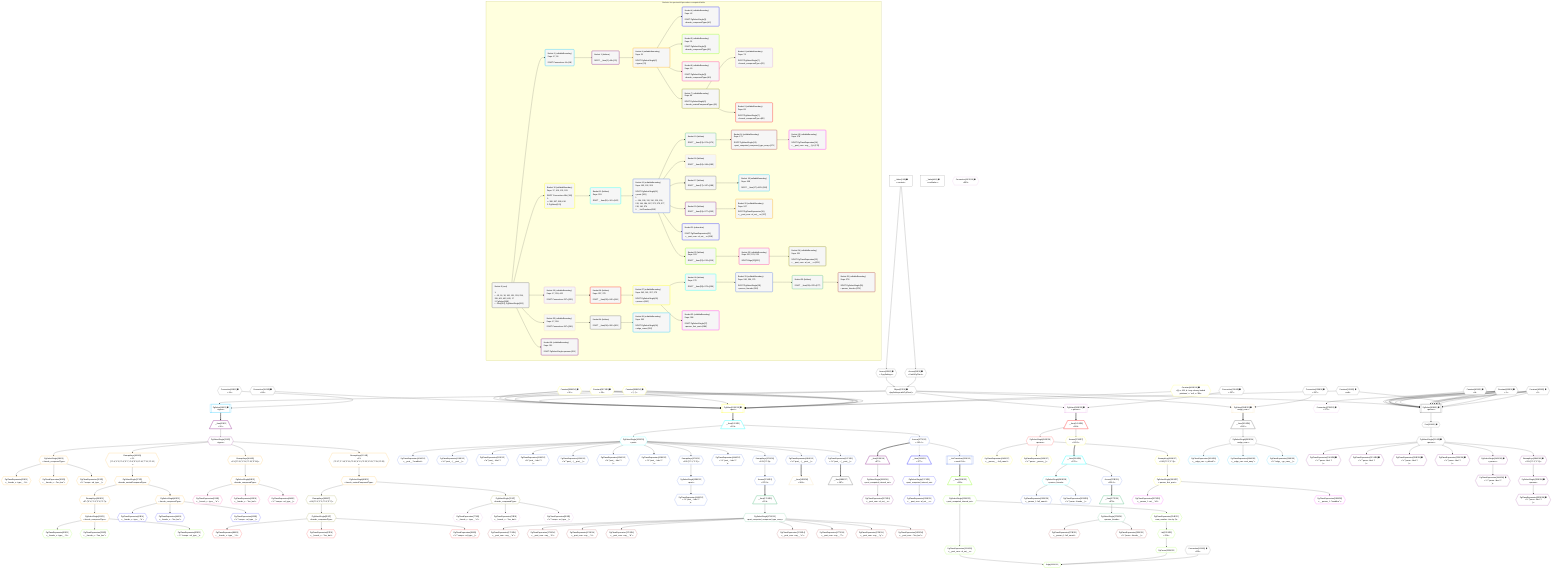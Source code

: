 %%{init: {'themeVariables': { 'fontSize': '12px'}}}%%
graph TD
    classDef path fill:#eee,stroke:#000,color:#000
    classDef plan fill:#fff,stroke-width:1px,color:#000
    classDef itemplan fill:#fff,stroke-width:2px,color:#000
    classDef unbatchedplan fill:#dff,stroke-width:1px,color:#000
    classDef sideeffectplan fill:#fcc,stroke-width:2px,color:#000
    classDef bucket fill:#f6f6f6,color:#000,stroke-width:2px,text-align:left


    %% plan dependencies
    PgSelect308[["PgSelect[308∈0] ➊<br />ᐸpersonᐳ"]]:::plan
    Object17{{"Object[17∈0] ➊<br />ᐸ{pgSettings,withPgClient}ᐳ"}}:::plan
    Constant402{{"Constant[402∈0] ➊<br />ᐸ1ᐳ"}}:::plan
    Constant405{{"Constant[405∈0] ➊<br />ᐸ7ᐳ"}}:::plan
    Constant401{{"Constant[401∈0] ➊<br />ᐸ8ᐳ"}}:::plan
    Constant131{{"Constant[131∈0] ➊<br />ᐸnullᐳ"}}:::plan
    Object17 & Constant402 & Constant402 & Constant405 & Constant402 & Constant401 & Constant405 & Constant402 & Constant405 & Constant402 & Constant405 & Constant402 & Constant131 & Constant405 & Constant402 & Constant405 --> PgSelect308
    Access15{{"Access[15∈0] ➊<br />ᐸ2.pgSettingsᐳ"}}:::plan
    Access16{{"Access[16∈0] ➊<br />ᐸ2.withPgClientᐳ"}}:::plan
    Access15 & Access16 --> Object17
    __Value2["__Value[2∈0] ➊<br />ᐸcontextᐳ"]:::plan
    __Value2 --> Access15
    __Value2 --> Access16
    First310{{"First[310∈0] ➊"}}:::plan
    PgSelect308 --> First310
    PgSelectSingle311{{"PgSelectSingle[311∈0] ➊<br />ᐸpersonᐳ"}}:::plan
    First310 --> PgSelectSingle311
    __Value4["__Value[4∈0] ➊<br />ᐸrootValueᐳ"]:::plan
    Connection18{{"Connection[18∈0] ➊<br />ᐸ14ᐳ"}}:::plan
    Connection100{{"Connection[100∈0] ➊<br />ᐸ98ᐳ"}}:::plan
    Connection203{{"Connection[203∈0] ➊<br />ᐸ201ᐳ"}}:::plan
    Connection239{{"Connection[239∈0] ➊<br />ᐸ237ᐳ"}}:::plan
    Connection299{{"Connection[299∈0] ➊<br />ᐸ297ᐳ"}}:::plan
    PgSelect19[["PgSelect[19∈1] ➊<br />ᐸtypesᐳ"]]:::plan
    Object17 & Connection18 --> PgSelect19
    __Item20[/"__Item[20∈2]<br />ᐸ19ᐳ"\]:::itemplan
    PgSelect19 ==> __Item20
    PgSelectSingle21{{"PgSelectSingle[21∈2]<br />ᐸtypesᐳ"}}:::plan
    __Item20 --> PgSelectSingle21
    PgSelectSingle28{{"PgSelectSingle[28∈3]<br />ᐸfrmcdc_compoundTypeᐳ"}}:::plan
    PgSelectSingle21 --> PgSelectSingle28
    PgClassExpression29{{"PgClassExpression[29∈3]<br />ᐸ__frmcdc_c...type__.”a”ᐳ"}}:::plan
    PgSelectSingle28 --> PgClassExpression29
    PgClassExpression30{{"PgClassExpression[30∈3]<br />ᐸ__frmcdc_c....”foo_bar”ᐳ"}}:::plan
    PgSelectSingle28 --> PgClassExpression30
    PgClassExpression32{{"PgClassExpression[32∈3]<br />ᐸ”c”.”compo...nd_type__)ᐳ"}}:::plan
    PgSelectSingle28 --> PgClassExpression32
    PgSelectSingle37{{"PgSelectSingle[37∈3]<br />ᐸfrmcdc_nestedCompoundTypeᐳ"}}:::plan
    RemapKeys362{{"RemapKeys[362∈3]<br />ᐸ21:{”0”:4,”1”:5,”2”:6,”3”:7,”4”:8,”5”:9,”6”:10,”7”:11,”8”:12}ᐳ"}}:::plan
    RemapKeys362 --> PgSelectSingle37
    PgSelectSingle42{{"PgSelectSingle[42∈3]<br />ᐸfrmcdc_compoundTypeᐳ"}}:::plan
    PgSelectSingle37 --> PgSelectSingle42
    PgSelectSingle51{{"PgSelectSingle[51∈3]<br />ᐸfrmcdc_compoundTypeᐳ"}}:::plan
    RemapKeys360{{"RemapKeys[360∈3]<br />ᐸ37:{”0”:4,”1”:5,”2”:6,”3”:7}ᐳ"}}:::plan
    RemapKeys360 --> PgSelectSingle51
    PgSelectSingle60{{"PgSelectSingle[60∈3]<br />ᐸfrmcdc_compoundTypeᐳ"}}:::plan
    RemapKeys364{{"RemapKeys[364∈3]<br />ᐸ21:{”0”:13,”1”:14,”2”:15,”3”:16}ᐳ"}}:::plan
    RemapKeys364 --> PgSelectSingle60
    PgSelectSingle69{{"PgSelectSingle[69∈3]<br />ᐸfrmcdc_nestedCompoundTypeᐳ"}}:::plan
    RemapKeys370{{"RemapKeys[370∈3]<br />ᐸ21:{”0”:17,”1”:18,”2”:19,”3”:20,”4”:21,”5”:22,”6”:23,”7”:24,”8”:25}ᐳ"}}:::plan
    RemapKeys370 --> PgSelectSingle69
    PgSelectSingle37 --> RemapKeys360
    PgSelectSingle21 --> RemapKeys362
    PgSelectSingle21 --> RemapKeys364
    PgSelectSingle21 --> RemapKeys370
    PgClassExpression43{{"PgClassExpression[43∈4]<br />ᐸ__frmcdc_c...type__.”a”ᐳ"}}:::plan
    PgSelectSingle42 --> PgClassExpression43
    PgClassExpression44{{"PgClassExpression[44∈4]<br />ᐸ__frmcdc_c....”foo_bar”ᐳ"}}:::plan
    PgSelectSingle42 --> PgClassExpression44
    PgClassExpression46{{"PgClassExpression[46∈4]<br />ᐸ”c”.”compo...nd_type__)ᐳ"}}:::plan
    PgSelectSingle42 --> PgClassExpression46
    PgClassExpression52{{"PgClassExpression[52∈5]<br />ᐸ__frmcdc_c...type__.”a”ᐳ"}}:::plan
    PgSelectSingle51 --> PgClassExpression52
    PgClassExpression53{{"PgClassExpression[53∈5]<br />ᐸ__frmcdc_c....”foo_bar”ᐳ"}}:::plan
    PgSelectSingle51 --> PgClassExpression53
    PgClassExpression55{{"PgClassExpression[55∈5]<br />ᐸ”c”.”compo...nd_type__)ᐳ"}}:::plan
    PgSelectSingle51 --> PgClassExpression55
    PgClassExpression61{{"PgClassExpression[61∈6]<br />ᐸ__frmcdc_c...type__.”a”ᐳ"}}:::plan
    PgSelectSingle60 --> PgClassExpression61
    PgClassExpression62{{"PgClassExpression[62∈6]<br />ᐸ__frmcdc_c....”foo_bar”ᐳ"}}:::plan
    PgSelectSingle60 --> PgClassExpression62
    PgClassExpression64{{"PgClassExpression[64∈6]<br />ᐸ”c”.”compo...nd_type__)ᐳ"}}:::plan
    PgSelectSingle60 --> PgClassExpression64
    PgSelectSingle76{{"PgSelectSingle[76∈7]<br />ᐸfrmcdc_compoundTypeᐳ"}}:::plan
    PgSelectSingle69 --> PgSelectSingle76
    PgSelectSingle85{{"PgSelectSingle[85∈7]<br />ᐸfrmcdc_compoundTypeᐳ"}}:::plan
    RemapKeys368{{"RemapKeys[368∈7]<br />ᐸ69:{”0”:4,”1”:5,”2”:6,”3”:7}ᐳ"}}:::plan
    RemapKeys368 --> PgSelectSingle85
    PgSelectSingle69 --> RemapKeys368
    PgClassExpression77{{"PgClassExpression[77∈8]<br />ᐸ__frmcdc_c...type__.”a”ᐳ"}}:::plan
    PgSelectSingle76 --> PgClassExpression77
    PgClassExpression78{{"PgClassExpression[78∈8]<br />ᐸ__frmcdc_c....”foo_bar”ᐳ"}}:::plan
    PgSelectSingle76 --> PgClassExpression78
    PgClassExpression80{{"PgClassExpression[80∈8]<br />ᐸ”c”.”compo...nd_type__)ᐳ"}}:::plan
    PgSelectSingle76 --> PgClassExpression80
    PgClassExpression86{{"PgClassExpression[86∈9]<br />ᐸ__frmcdc_c...type__.”a”ᐳ"}}:::plan
    PgSelectSingle85 --> PgClassExpression86
    PgClassExpression87{{"PgClassExpression[87∈9]<br />ᐸ__frmcdc_c....”foo_bar”ᐳ"}}:::plan
    PgSelectSingle85 --> PgClassExpression87
    PgClassExpression89{{"PgClassExpression[89∈9]<br />ᐸ”c”.”compo...nd_type__)ᐳ"}}:::plan
    PgSelectSingle85 --> PgClassExpression89
    PgSelect101[["PgSelect[101∈10] ➊<br />ᐸpostᐳ"]]:::plan
    Constant386{{"Constant[386∈10] ➊<br />ᐸ15ᐳ"}}:::plan
    Constant387{{"Constant[387∈10] ➊<br />ᐸ20ᐳ"}}:::plan
    Constant388{{"Constant[388∈10] ➊<br />ᐸ'[...]'ᐳ"}}:::plan
    Constant418{{"Constant[418∈10] ➊<br />ᐸ§{ a: 419, b: 'easy cheesy baked potatoes', c: 'red', e: 'BAᐳ"}}:::plan
    Object17 & Connection100 & Constant386 & Constant387 & Constant388 & Constant386 & Constant387 & Constant388 & Constant387 & Constant388 & Constant386 & Constant131 & Constant418 --> PgSelect101
    __Item102[/"__Item[102∈11]<br />ᐸ101ᐳ"\]:::itemplan
    PgSelect101 ==> __Item102
    PgSelectSingle103{{"PgSelectSingle[103∈11]<br />ᐸpostᐳ"}}:::plan
    __Item102 --> PgSelectSingle103
    PgClassExpression104{{"PgClassExpression[104∈12]<br />ᐸ__post__.”headline”ᐳ"}}:::plan
    PgSelectSingle103 --> PgClassExpression104
    PgClassExpression108{{"PgClassExpression[108∈12]<br />ᐸ”a”.”post_...(__post__)ᐳ"}}:::plan
    PgSelectSingle103 --> PgClassExpression108
    PgClassExpression112{{"PgClassExpression[112∈12]<br />ᐸ”a”.”post_...lder! */<br />)ᐳ"}}:::plan
    PgSelectSingle103 --> PgClassExpression112
    PgClassExpression116{{"PgClassExpression[116∈12]<br />ᐸ”a”.”post_...lder! */<br />)ᐳ"}}:::plan
    PgSelectSingle103 --> PgClassExpression116
    PgClassExpression120{{"PgClassExpression[120∈12]<br />ᐸ”a”.”post_...(__post__)ᐳ"}}:::plan
    PgSelectSingle103 --> PgClassExpression120
    PgClassExpression124{{"PgClassExpression[124∈12]<br />ᐸ”a”.”post_...lder! */<br />)ᐳ"}}:::plan
    PgSelectSingle103 --> PgClassExpression124
    PgClassExpression128{{"PgClassExpression[128∈12]<br />ᐸ”a”.”post_...lder! */<br />)ᐳ"}}:::plan
    PgSelectSingle103 --> PgClassExpression128
    PgSelectSingle138{{"PgSelectSingle[138∈12]<br />ᐸpostᐳ"}}:::plan
    RemapKeys372{{"RemapKeys[372∈12]<br />ᐸ103:{”0”:1,”1”:2}ᐳ"}}:::plan
    RemapKeys372 --> PgSelectSingle138
    PgClassExpression140{{"PgClassExpression[140∈12]<br />ᐸ”a”.”post_...lder! */<br />)ᐳ"}}:::plan
    PgSelectSingle138 --> PgClassExpression140
    PgClassExpression144{{"PgClassExpression[144∈12]<br />ᐸ”a”.”post_...lder! */<br />)ᐳ"}}:::plan
    PgSelectSingle103 --> PgClassExpression144
    PgClassExpression184{{"PgClassExpression[184∈12]<br />ᐸ”a”.”post_...(__post__)ᐳ"}}:::plan
    PgSelectSingle103 --> PgClassExpression184
    PgClassExpression187{{"PgClassExpression[187∈12]<br />ᐸ”a”.”post_...(__post__)ᐳ"}}:::plan
    PgSelectSingle103 --> PgClassExpression187
    __ListTransform215[["__ListTransform[215∈12]<br />ᐸeach:214ᐳ"]]:::plan
    Access377{{"Access[377∈12]<br />ᐸ102.4ᐳ"}}:::plan
    Access377 --> __ListTransform215
    PgSelectSingle103 --> RemapKeys372
    Access374{{"Access[374∈12]<br />ᐸ375.0ᐳ"}}:::plan
    RemapKeys375{{"RemapKeys[375∈12]<br />ᐸ103:{”0”:3}ᐳ"}}:::plan
    RemapKeys375 --> Access374
    PgSelectSingle103 --> RemapKeys375
    __Item102 --> Access377
    __Item170[/"__Item[170∈13]<br />ᐸ374ᐳ"\]:::itemplan
    Access374 ==> __Item170
    PgSelectSingle171{{"PgSelectSingle[171∈13]<br />ᐸpost_computed_compound_type_arrayᐳ"}}:::plan
    __Item170 --> PgSelectSingle171
    PgClassExpression172{{"PgClassExpression[172∈14]<br />ᐸ__post_com...rray__.”a”ᐳ"}}:::plan
    PgSelectSingle171 --> PgClassExpression172
    PgClassExpression173{{"PgClassExpression[173∈14]<br />ᐸ__post_com...rray__.”b”ᐳ"}}:::plan
    PgSelectSingle171 --> PgClassExpression173
    PgClassExpression174{{"PgClassExpression[174∈14]<br />ᐸ__post_com...rray__.”c”ᐳ"}}:::plan
    PgSelectSingle171 --> PgClassExpression174
    PgClassExpression175{{"PgClassExpression[175∈14]<br />ᐸ__post_com...rray__.”d”ᐳ"}}:::plan
    PgSelectSingle171 --> PgClassExpression175
    PgClassExpression176{{"PgClassExpression[176∈14]<br />ᐸ__post_com...rray__.”e”ᐳ"}}:::plan
    PgSelectSingle171 --> PgClassExpression176
    PgClassExpression177{{"PgClassExpression[177∈14]<br />ᐸ__post_com...rray__.”f”ᐳ"}}:::plan
    PgSelectSingle171 --> PgClassExpression177
    PgClassExpression178{{"PgClassExpression[178∈14]<br />ᐸ__post_com...rray__.”g”ᐳ"}}:::plan
    PgSelectSingle171 --> PgClassExpression178
    PgClassExpression182{{"PgClassExpression[182∈14]<br />ᐸ__post_com....”foo_bar”ᐳ"}}:::plan
    PgSelectSingle171 --> PgClassExpression182
    __Item185[/"__Item[185∈16]<br />ᐸ184ᐳ"\]:::itemplan
    PgClassExpression184 ==> __Item185
    __Item188[/"__Item[188∈17]<br />ᐸ187ᐳ"\]:::itemplan
    PgClassExpression187 ==> __Item188
    __Item205[/"__Item[205∈19]<br />ᐸ377ᐳ"\]:::itemplan
    Access377 ==> __Item205
    PgSelectSingle206{{"PgSelectSingle[206∈19]<br />ᐸpost_computed_interval_setᐳ"}}:::plan
    __Item205 --> PgSelectSingle206
    PgClassExpression207{{"PgClassExpression[207∈19]<br />ᐸ__post_com...al_set__.vᐳ"}}:::plan
    PgSelectSingle206 --> PgClassExpression207
    __Item216[/"__Item[216∈21]<br />ᐸ377ᐳ"\]:::itemplan
    Access377 -.-> __Item216
    PgSelectSingle217{{"PgSelectSingle[217∈21]<br />ᐸpost_computed_interval_setᐳ"}}:::plan
    __Item216 --> PgSelectSingle217
    PgClassExpression218{{"PgClassExpression[218∈21]<br />ᐸ__post_com...al_set__.vᐳ"}}:::plan
    PgSelectSingle217 --> PgClassExpression218
    Edge222{{"Edge[222∈22]"}}:::plan
    PgClassExpression221{{"PgClassExpression[221∈22]<br />ᐸ__post_com...al_set__.vᐳ"}}:::plan
    PgCursor223{{"PgCursor[223∈22]"}}:::plan
    PgClassExpression221 & PgCursor223 & Connection203 --> Edge222
    __Item219[/"__Item[219∈22]<br />ᐸ215ᐳ"\]:::itemplan
    __ListTransform215 ==> __Item219
    PgSelectSingle220{{"PgSelectSingle[220∈22]<br />ᐸpost_computed_interval_setᐳ"}}:::plan
    __Item219 --> PgSelectSingle220
    PgSelectSingle220 --> PgClassExpression221
    List225{{"List[225∈22]<br />ᐸ224ᐳ"}}:::plan
    List225 --> PgCursor223
    PgClassExpression224{{"PgClassExpression[224∈22]<br />ᐸrow_number...tion by 1)ᐳ"}}:::plan
    PgSelectSingle220 --> PgClassExpression224
    PgClassExpression224 --> List225
    PgSelect240[["PgSelect[240∈25] ➊<br />ᐸpersonᐳ"]]:::plan
    Object17 & Connection239 --> PgSelect240
    Connection275{{"Connection[275∈25] ➊<br />ᐸ271ᐳ"}}:::plan
    Constant402 --> Connection275
    Connection257{{"Connection[257∈25] ➊<br />ᐸ253ᐳ"}}:::plan
    __Item241[/"__Item[241∈26]<br />ᐸ240ᐳ"\]:::itemplan
    PgSelect240 ==> __Item241
    PgSelectSingle242{{"PgSelectSingle[242∈26]<br />ᐸpersonᐳ"}}:::plan
    __Item241 --> PgSelectSingle242
    PgClassExpression243{{"PgClassExpression[243∈27]<br />ᐸ__person__...full_name”ᐳ"}}:::plan
    PgSelectSingle242 --> PgClassExpression243
    PgClassExpression245{{"PgClassExpression[245∈27]<br />ᐸ”c”.”perso..._person__)ᐳ"}}:::plan
    PgSelectSingle242 --> PgClassExpression245
    PgSelectSingle286{{"PgSelectSingle[286∈27]<br />ᐸperson_first_postᐳ"}}:::plan
    RemapKeys380{{"RemapKeys[380∈27]<br />ᐸ242:{”0”:2,”1”:3}ᐳ"}}:::plan
    RemapKeys380 --> PgSelectSingle286
    Access379{{"Access[379∈27]<br />ᐸ241.1ᐳ"}}:::plan
    __Item241 --> Access379
    PgSelectSingle242 --> RemapKeys380
    __Item259[/"__Item[259∈28]<br />ᐸ379ᐳ"\]:::itemplan
    Access379 ==> __Item259
    PgSelectSingle260{{"PgSelectSingle[260∈28]<br />ᐸperson_friendsᐳ"}}:::plan
    __Item259 --> PgSelectSingle260
    PgClassExpression261{{"PgClassExpression[261∈29]<br />ᐸ__person_f...full_name”ᐳ"}}:::plan
    PgSelectSingle260 --> PgClassExpression261
    PgClassExpression263{{"PgClassExpression[263∈29]<br />ᐸ”c”.”perso...friends__)ᐳ"}}:::plan
    PgSelectSingle260 --> PgClassExpression263
    Access378{{"Access[378∈29]<br />ᐸ259.1ᐳ"}}:::plan
    __Item259 --> Access378
    __Item277[/"__Item[277∈30]<br />ᐸ378ᐳ"\]:::itemplan
    Access378 ==> __Item277
    PgSelectSingle278{{"PgSelectSingle[278∈30]<br />ᐸperson_friendsᐳ"}}:::plan
    __Item277 --> PgSelectSingle278
    PgClassExpression279{{"PgClassExpression[279∈31]<br />ᐸ__person_f...full_name”ᐳ"}}:::plan
    PgSelectSingle278 --> PgClassExpression279
    PgClassExpression281{{"PgClassExpression[281∈31]<br />ᐸ”c”.”perso...friends__)ᐳ"}}:::plan
    PgSelectSingle278 --> PgClassExpression281
    PgClassExpression287{{"PgClassExpression[287∈32]<br />ᐸ__person_f...ost__.”id”ᐳ"}}:::plan
    PgSelectSingle286 --> PgClassExpression287
    PgClassExpression288{{"PgClassExpression[288∈32]<br />ᐸ__person_f...”headline”ᐳ"}}:::plan
    PgSelectSingle286 --> PgClassExpression288
    PgSelect300[["PgSelect[300∈33] ➊<br />ᐸedge_caseᐳ"]]:::plan
    Object17 & Connection299 --> PgSelect300
    __Item301[/"__Item[301∈34]<br />ᐸ300ᐳ"\]:::itemplan
    PgSelect300 ==> __Item301
    PgSelectSingle302{{"PgSelectSingle[302∈34]<br />ᐸedge_caseᐳ"}}:::plan
    __Item301 --> PgSelectSingle302
    PgClassExpression303{{"PgClassExpression[303∈35]<br />ᐸ__edge_cas...s_default”ᐳ"}}:::plan
    PgSelectSingle302 --> PgClassExpression303
    PgClassExpression304{{"PgClassExpression[304∈35]<br />ᐸ__edge_cas...cast_easy”ᐳ"}}:::plan
    PgSelectSingle302 --> PgClassExpression304
    PgClassExpression306{{"PgClassExpression[306∈35]<br />ᐸ”c”.”edge_...ge_case__)ᐳ"}}:::plan
    PgSelectSingle302 --> PgClassExpression306
    PgClassExpression316{{"PgClassExpression[316∈36] ➊<br />ᐸ”c”.”perso...lder! */<br />)ᐳ"}}:::plan
    PgSelectSingle311 --> PgClassExpression316
    PgClassExpression321{{"PgClassExpression[321∈36] ➊<br />ᐸ”c”.”perso...lder! */<br />)ᐳ"}}:::plan
    PgSelectSingle311 --> PgClassExpression321
    PgClassExpression326{{"PgClassExpression[326∈36] ➊<br />ᐸ”c”.”perso...lder! */<br />)ᐳ"}}:::plan
    PgSelectSingle311 --> PgClassExpression326
    PgClassExpression331{{"PgClassExpression[331∈36] ➊<br />ᐸ”c”.”perso...lder! */<br />)ᐳ"}}:::plan
    PgSelectSingle311 --> PgClassExpression331
    PgSelectSingle342{{"PgSelectSingle[342∈36] ➊<br />ᐸpersonᐳ"}}:::plan
    PgSelectSingle311 --> PgSelectSingle342
    PgClassExpression344{{"PgClassExpression[344∈36] ➊<br />ᐸ”c”.”perso...lder! */<br />)ᐳ"}}:::plan
    PgSelectSingle342 --> PgClassExpression344
    PgSelectSingle353{{"PgSelectSingle[353∈36] ➊<br />ᐸpersonᐳ"}}:::plan
    RemapKeys384{{"RemapKeys[384∈36] ➊<br />ᐸ311:{”0”:2,”1”:3}ᐳ"}}:::plan
    RemapKeys384 --> PgSelectSingle353
    PgClassExpression355{{"PgClassExpression[355∈36] ➊<br />ᐸ”c”.”perso...lder! */<br />)ᐳ"}}:::plan
    PgSelectSingle353 --> PgClassExpression355
    PgSelectSingle311 --> RemapKeys384

    %% define steps

    subgraph "Buckets for queries/v4/procedure-computed-fields"
    Bucket0("Bucket 0 (root)<br /><br />1: <br />ᐳ: 15, 16, 18, 100, 131, 203, 239, 299, 401, 402, 405, 17<br />2: PgSelect[308]<br />ᐳ: First[310], PgSelectSingle[311]"):::bucket
    classDef bucket0 stroke:#696969
    class Bucket0,__Value2,__Value4,Access15,Access16,Object17,Connection18,Connection100,Constant131,Connection203,Connection239,Connection299,PgSelect308,First310,PgSelectSingle311,Constant401,Constant402,Constant405 bucket0
    Bucket1("Bucket 1 (nullableBoundary)<br />Deps: 17, 18<br /><br />ROOT Connectionᐸ14ᐳ[18]"):::bucket
    classDef bucket1 stroke:#00bfff
    class Bucket1,PgSelect19 bucket1
    Bucket2("Bucket 2 (listItem)<br /><br />ROOT __Item{2}ᐸ19ᐳ[20]"):::bucket
    classDef bucket2 stroke:#7f007f
    class Bucket2,__Item20,PgSelectSingle21 bucket2
    Bucket3("Bucket 3 (nullableBoundary)<br />Deps: 21<br /><br />ROOT PgSelectSingle{2}ᐸtypesᐳ[21]"):::bucket
    classDef bucket3 stroke:#ffa500
    class Bucket3,PgSelectSingle28,PgClassExpression29,PgClassExpression30,PgClassExpression32,PgSelectSingle37,PgSelectSingle42,PgSelectSingle51,PgSelectSingle60,PgSelectSingle69,RemapKeys360,RemapKeys362,RemapKeys364,RemapKeys370 bucket3
    Bucket4("Bucket 4 (nullableBoundary)<br />Deps: 42<br /><br />ROOT PgSelectSingle{3}ᐸfrmcdc_compoundTypeᐳ[42]"):::bucket
    classDef bucket4 stroke:#0000ff
    class Bucket4,PgClassExpression43,PgClassExpression44,PgClassExpression46 bucket4
    Bucket5("Bucket 5 (nullableBoundary)<br />Deps: 51<br /><br />ROOT PgSelectSingle{3}ᐸfrmcdc_compoundTypeᐳ[51]"):::bucket
    classDef bucket5 stroke:#7fff00
    class Bucket5,PgClassExpression52,PgClassExpression53,PgClassExpression55 bucket5
    Bucket6("Bucket 6 (nullableBoundary)<br />Deps: 60<br /><br />ROOT PgSelectSingle{3}ᐸfrmcdc_compoundTypeᐳ[60]"):::bucket
    classDef bucket6 stroke:#ff1493
    class Bucket6,PgClassExpression61,PgClassExpression62,PgClassExpression64 bucket6
    Bucket7("Bucket 7 (nullableBoundary)<br />Deps: 69<br /><br />ROOT PgSelectSingle{3}ᐸfrmcdc_nestedCompoundTypeᐳ[69]"):::bucket
    classDef bucket7 stroke:#808000
    class Bucket7,PgSelectSingle76,PgSelectSingle85,RemapKeys368 bucket7
    Bucket8("Bucket 8 (nullableBoundary)<br />Deps: 76<br /><br />ROOT PgSelectSingle{7}ᐸfrmcdc_compoundTypeᐳ[76]"):::bucket
    classDef bucket8 stroke:#dda0dd
    class Bucket8,PgClassExpression77,PgClassExpression78,PgClassExpression80 bucket8
    Bucket9("Bucket 9 (nullableBoundary)<br />Deps: 85<br /><br />ROOT PgSelectSingle{7}ᐸfrmcdc_compoundTypeᐳ[85]"):::bucket
    classDef bucket9 stroke:#ff0000
    class Bucket9,PgClassExpression86,PgClassExpression87,PgClassExpression89 bucket9
    Bucket10("Bucket 10 (nullableBoundary)<br />Deps: 17, 100, 131, 203<br /><br />ROOT Connectionᐸ98ᐳ[100]<br />1: <br />ᐳ: 386, 387, 388, 418<br />2: PgSelect[101]"):::bucket
    classDef bucket10 stroke:#ffff00
    class Bucket10,PgSelect101,Constant386,Constant387,Constant388,Constant418 bucket10
    Bucket11("Bucket 11 (listItem)<br />Deps: 203<br /><br />ROOT __Item{11}ᐸ101ᐳ[102]"):::bucket
    classDef bucket11 stroke:#00ffff
    class Bucket11,__Item102,PgSelectSingle103 bucket11
    Bucket12("Bucket 12 (nullableBoundary)<br />Deps: 103, 102, 203<br /><br />ROOT PgSelectSingle{11}ᐸpostᐳ[103]<br />1: <br />ᐳ: 104, 108, 112, 116, 120, 124, 128, 144, 184, 187, 372, 375, 377, 138, 140, 374<br />2: __ListTransform[215]"):::bucket
    classDef bucket12 stroke:#4169e1
    class Bucket12,PgClassExpression104,PgClassExpression108,PgClassExpression112,PgClassExpression116,PgClassExpression120,PgClassExpression124,PgClassExpression128,PgSelectSingle138,PgClassExpression140,PgClassExpression144,PgClassExpression184,PgClassExpression187,__ListTransform215,RemapKeys372,Access374,RemapKeys375,Access377 bucket12
    Bucket13("Bucket 13 (listItem)<br /><br />ROOT __Item{13}ᐸ374ᐳ[170]"):::bucket
    classDef bucket13 stroke:#3cb371
    class Bucket13,__Item170,PgSelectSingle171 bucket13
    Bucket14("Bucket 14 (nullableBoundary)<br />Deps: 171<br /><br />ROOT PgSelectSingle{13}ᐸpost_computed_compound_type_arrayᐳ[171]"):::bucket
    classDef bucket14 stroke:#a52a2a
    class Bucket14,PgClassExpression172,PgClassExpression173,PgClassExpression174,PgClassExpression175,PgClassExpression176,PgClassExpression177,PgClassExpression178,PgClassExpression182 bucket14
    Bucket15("Bucket 15 (nullableBoundary)<br />Deps: 178<br /><br />ROOT PgClassExpression{14}ᐸ__post_com...rray__.”g”ᐳ[178]"):::bucket
    classDef bucket15 stroke:#ff00ff
    class Bucket15 bucket15
    Bucket16("Bucket 16 (listItem)<br /><br />ROOT __Item{16}ᐸ184ᐳ[185]"):::bucket
    classDef bucket16 stroke:#f5deb3
    class Bucket16,__Item185 bucket16
    Bucket17("Bucket 17 (listItem)<br /><br />ROOT __Item{17}ᐸ187ᐳ[188]"):::bucket
    classDef bucket17 stroke:#696969
    class Bucket17,__Item188 bucket17
    Bucket18("Bucket 18 (nullableBoundary)<br />Deps: 188<br /><br />ROOT __Item{17}ᐸ187ᐳ[188]"):::bucket
    classDef bucket18 stroke:#00bfff
    class Bucket18 bucket18
    Bucket19("Bucket 19 (listItem)<br /><br />ROOT __Item{19}ᐸ377ᐳ[205]"):::bucket
    classDef bucket19 stroke:#7f007f
    class Bucket19,__Item205,PgSelectSingle206,PgClassExpression207 bucket19
    Bucket20("Bucket 20 (nullableBoundary)<br />Deps: 207<br /><br />ROOT PgClassExpression{19}ᐸ__post_com...al_set__.vᐳ[207]"):::bucket
    classDef bucket20 stroke:#ffa500
    class Bucket20 bucket20
    Bucket21("Bucket 21 (subroutine)<br /><br />ROOT PgClassExpression{21}ᐸ__post_com...al_set__.vᐳ[218]"):::bucket
    classDef bucket21 stroke:#0000ff
    class Bucket21,__Item216,PgSelectSingle217,PgClassExpression218 bucket21
    Bucket22("Bucket 22 (listItem)<br />Deps: 203<br /><br />ROOT __Item{22}ᐸ215ᐳ[219]"):::bucket
    classDef bucket22 stroke:#7fff00
    class Bucket22,__Item219,PgSelectSingle220,PgClassExpression221,Edge222,PgCursor223,PgClassExpression224,List225 bucket22
    Bucket23("Bucket 23 (nullableBoundary)<br />Deps: 222, 221, 223<br /><br />ROOT Edge{22}[222]"):::bucket
    classDef bucket23 stroke:#ff1493
    class Bucket23 bucket23
    Bucket24("Bucket 24 (nullableBoundary)<br />Deps: 221<br /><br />ROOT PgClassExpression{22}ᐸ__post_com...al_set__.vᐳ[221]"):::bucket
    classDef bucket24 stroke:#808000
    class Bucket24 bucket24
    Bucket25("Bucket 25 (nullableBoundary)<br />Deps: 17, 239, 402<br /><br />ROOT Connectionᐸ237ᐳ[239]"):::bucket
    classDef bucket25 stroke:#dda0dd
    class Bucket25,PgSelect240,Connection257,Connection275 bucket25
    Bucket26("Bucket 26 (listItem)<br />Deps: 257, 275<br /><br />ROOT __Item{26}ᐸ240ᐳ[241]"):::bucket
    classDef bucket26 stroke:#ff0000
    class Bucket26,__Item241,PgSelectSingle242 bucket26
    Bucket27("Bucket 27 (nullableBoundary)<br />Deps: 242, 241, 257, 275<br /><br />ROOT PgSelectSingle{26}ᐸpersonᐳ[242]"):::bucket
    classDef bucket27 stroke:#ffff00
    class Bucket27,PgClassExpression243,PgClassExpression245,PgSelectSingle286,Access379,RemapKeys380 bucket27
    Bucket28("Bucket 28 (listItem)<br />Deps: 275<br /><br />ROOT __Item{28}ᐸ379ᐳ[259]"):::bucket
    classDef bucket28 stroke:#00ffff
    class Bucket28,__Item259,PgSelectSingle260 bucket28
    Bucket29("Bucket 29 (nullableBoundary)<br />Deps: 260, 259, 275<br /><br />ROOT PgSelectSingle{28}ᐸperson_friendsᐳ[260]"):::bucket
    classDef bucket29 stroke:#4169e1
    class Bucket29,PgClassExpression261,PgClassExpression263,Access378 bucket29
    Bucket30("Bucket 30 (listItem)<br /><br />ROOT __Item{30}ᐸ378ᐳ[277]"):::bucket
    classDef bucket30 stroke:#3cb371
    class Bucket30,__Item277,PgSelectSingle278 bucket30
    Bucket31("Bucket 31 (nullableBoundary)<br />Deps: 278<br /><br />ROOT PgSelectSingle{30}ᐸperson_friendsᐳ[278]"):::bucket
    classDef bucket31 stroke:#a52a2a
    class Bucket31,PgClassExpression279,PgClassExpression281 bucket31
    Bucket32("Bucket 32 (nullableBoundary)<br />Deps: 286<br /><br />ROOT PgSelectSingle{27}ᐸperson_first_postᐳ[286]"):::bucket
    classDef bucket32 stroke:#ff00ff
    class Bucket32,PgClassExpression287,PgClassExpression288 bucket32
    Bucket33("Bucket 33 (nullableBoundary)<br />Deps: 17, 299<br /><br />ROOT Connectionᐸ297ᐳ[299]"):::bucket
    classDef bucket33 stroke:#f5deb3
    class Bucket33,PgSelect300 bucket33
    Bucket34("Bucket 34 (listItem)<br /><br />ROOT __Item{34}ᐸ300ᐳ[301]"):::bucket
    classDef bucket34 stroke:#696969
    class Bucket34,__Item301,PgSelectSingle302 bucket34
    Bucket35("Bucket 35 (nullableBoundary)<br />Deps: 302<br /><br />ROOT PgSelectSingle{34}ᐸedge_caseᐳ[302]"):::bucket
    classDef bucket35 stroke:#00bfff
    class Bucket35,PgClassExpression303,PgClassExpression304,PgClassExpression306 bucket35
    Bucket36("Bucket 36 (nullableBoundary)<br />Deps: 311<br /><br />ROOT PgSelectSingleᐸpersonᐳ[311]"):::bucket
    classDef bucket36 stroke:#7f007f
    class Bucket36,PgClassExpression316,PgClassExpression321,PgClassExpression326,PgClassExpression331,PgSelectSingle342,PgClassExpression344,PgSelectSingle353,PgClassExpression355,RemapKeys384 bucket36
    Bucket0 --> Bucket1 & Bucket10 & Bucket25 & Bucket33 & Bucket36
    Bucket1 --> Bucket2
    Bucket2 --> Bucket3
    Bucket3 --> Bucket4 & Bucket5 & Bucket6 & Bucket7
    Bucket7 --> Bucket8 & Bucket9
    Bucket10 --> Bucket11
    Bucket11 --> Bucket12
    Bucket12 --> Bucket13 & Bucket16 & Bucket17 & Bucket19 & Bucket21 & Bucket22
    Bucket13 --> Bucket14
    Bucket14 --> Bucket15
    Bucket17 --> Bucket18
    Bucket19 --> Bucket20
    Bucket22 --> Bucket23
    Bucket23 --> Bucket24
    Bucket25 --> Bucket26
    Bucket26 --> Bucket27
    Bucket27 --> Bucket28 & Bucket32
    Bucket28 --> Bucket29
    Bucket29 --> Bucket30
    Bucket30 --> Bucket31
    Bucket33 --> Bucket34
    Bucket34 --> Bucket35
    end